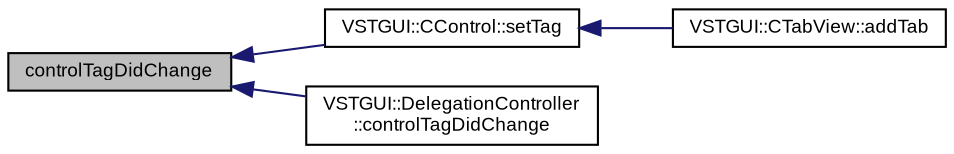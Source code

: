 digraph "controlTagDidChange"
{
  bgcolor="transparent";
  edge [fontname="Arial",fontsize="9",labelfontname="Arial",labelfontsize="9"];
  node [fontname="Arial",fontsize="9",shape=record];
  rankdir="LR";
  Node1 [label="controlTagDidChange",height=0.2,width=0.4,color="black", fillcolor="grey75", style="filled" fontcolor="black"];
  Node1 -> Node2 [dir="back",color="midnightblue",fontsize="9",style="solid",fontname="Arial"];
  Node2 [label="VSTGUI::CControl::setTag",height=0.2,width=0.4,color="black",URL="$class_v_s_t_g_u_i_1_1_c_control.html#aac4c8479129a3591ef90cfb40976b840"];
  Node2 -> Node3 [dir="back",color="midnightblue",fontsize="9",style="solid",fontname="Arial"];
  Node3 [label="VSTGUI::CTabView::addTab",height=0.2,width=0.4,color="black",URL="$class_v_s_t_g_u_i_1_1_c_tab_view.html#a2f003c7e0d23c7d77eafc0f601a047a6",tooltip="add a tab "];
  Node1 -> Node4 [dir="back",color="midnightblue",fontsize="9",style="solid",fontname="Arial"];
  Node4 [label="VSTGUI::DelegationController\l::controlTagDidChange",height=0.2,width=0.4,color="black",URL="$class_v_s_t_g_u_i_1_1_delegation_controller.html#a81c5e8f316624e3e58ae9d2ea8b4bd45"];
}
